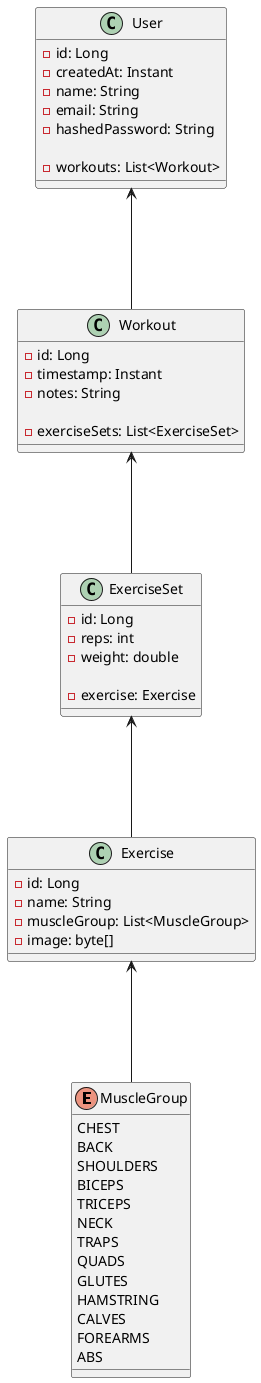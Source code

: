 @startuml class diagram

' left to right direction

' -----------------------------------------

enum MuscleGroup {
    CHEST
    BACK
    SHOULDERS
    BICEPS
    TRICEPS
    NECK
    TRAPS
    QUADS
    GLUTES
    HAMSTRING
    CALVES
    FOREARMS
    ABS
}

' -----------------------------------------

class User {
    -id: Long
    -createdAt: Instant
    -name: String
    -email: String
    -hashedPassword: String

    -workouts: List<Workout>
}

class Exercise {
    -id: Long
    -name: String
    -muscleGroup: List<MuscleGroup>
    -image: byte[]
}

class ExerciseSet {
    -id: Long
    -reps: int
    -weight: double

    -exercise: Exercise
}

class Workout {
    -id: Long
    -timestamp: Instant
    -notes: String

    -exerciseSets: List<ExerciseSet>
}

' -----------------------------------------

Exercise <--- MuscleGroup

User <--- Workout
Workout <--- ExerciseSet
ExerciseSet <--- Exercise

' -----------------------------------------

@enduml